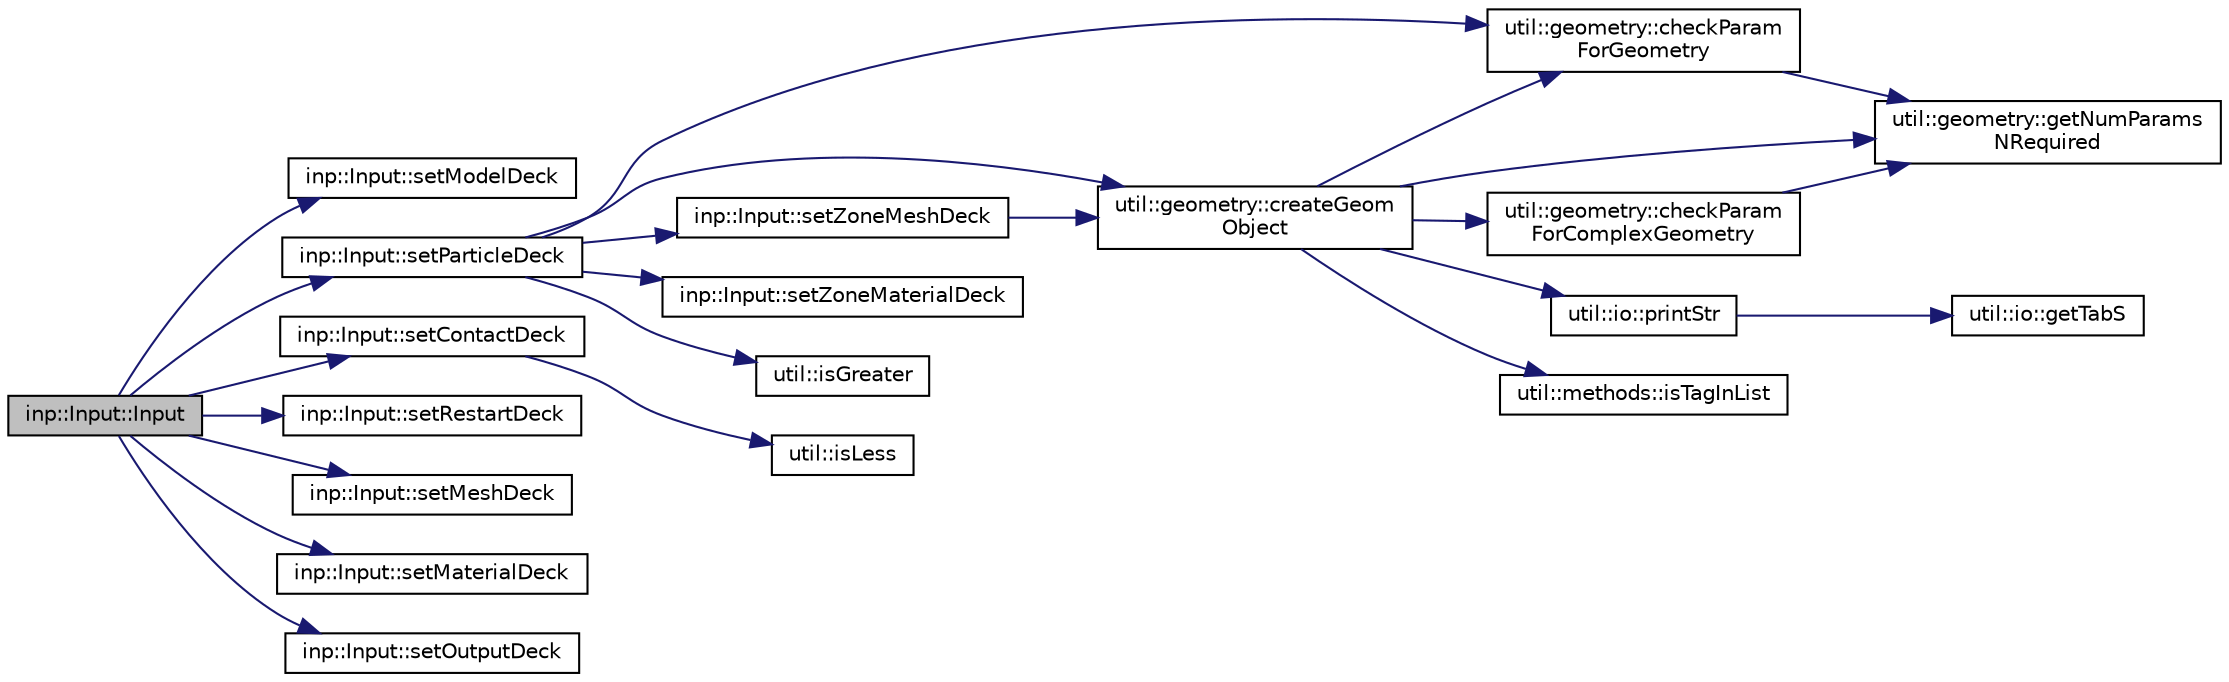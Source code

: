digraph "inp::Input::Input"
{
  edge [fontname="Helvetica",fontsize="10",labelfontname="Helvetica",labelfontsize="10"];
  node [fontname="Helvetica",fontsize="10",shape=record];
  rankdir="LR";
  Node0 [label="inp::Input::Input",height=0.2,width=0.4,color="black", fillcolor="grey75", style="filled", fontcolor="black"];
  Node0 -> Node1 [color="midnightblue",fontsize="10",style="solid",fontname="Helvetica"];
  Node1 [label="inp::Input::setModelDeck",height=0.2,width=0.4,color="black", fillcolor="white", style="filled",URL="$classinp_1_1Input.html#a3a417813c17cc7caf490f47252120668",tooltip="Read data into model deck and store its pointer. "];
  Node0 -> Node2 [color="midnightblue",fontsize="10",style="solid",fontname="Helvetica"];
  Node2 [label="inp::Input::setParticleDeck",height=0.2,width=0.4,color="black", fillcolor="white", style="filled",URL="$classinp_1_1Input.html#a5689d155dc964e648dc91dd9e5c8ade6",tooltip="Read data into particle deck and store its pointer. "];
  Node2 -> Node3 [color="midnightblue",fontsize="10",style="solid",fontname="Helvetica"];
  Node3 [label="util::geometry::createGeom\lObject",height=0.2,width=0.4,color="black", fillcolor="white", style="filled",URL="$namespaceutil_1_1geometry.html#a2fe7250de366a89b0ed8e09f5a063ad6",tooltip="Create geometrical object from the given data. "];
  Node3 -> Node4 [color="midnightblue",fontsize="10",style="solid",fontname="Helvetica"];
  Node4 [label="util::geometry::checkParam\lForGeometry",height=0.2,width=0.4,color="black", fillcolor="white", style="filled",URL="$namespaceutil_1_1geometry.html#a2f43f1f68c3073656dcb3af84de93192",tooltip="Check parameter data for validity. "];
  Node4 -> Node5 [color="midnightblue",fontsize="10",style="solid",fontname="Helvetica"];
  Node5 [label="util::geometry::getNumParams\lNRequired",height=0.2,width=0.4,color="black", fillcolor="white", style="filled",URL="$namespaceutil_1_1geometry.html#a423eb6ea7aec79183939c81e522057ca",tooltip="Get num params required for creation of object. "];
  Node3 -> Node6 [color="midnightblue",fontsize="10",style="solid",fontname="Helvetica"];
  Node6 [label="util::geometry::checkParam\lForComplexGeometry",height=0.2,width=0.4,color="black", fillcolor="white", style="filled",URL="$namespaceutil_1_1geometry.html#aa14cdef2f73ea184ca66f88de5d079dd",tooltip="Check parameter data for validity. "];
  Node6 -> Node5 [color="midnightblue",fontsize="10",style="solid",fontname="Helvetica"];
  Node3 -> Node7 [color="midnightblue",fontsize="10",style="solid",fontname="Helvetica"];
  Node7 [label="util::io::printStr",height=0.2,width=0.4,color="black", fillcolor="white", style="filled",URL="$namespaceutil_1_1io.html#a1c93ac0c8a7bf4145a5358e205fa2d33",tooltip="Returns formatted string for output. "];
  Node7 -> Node8 [color="midnightblue",fontsize="10",style="solid",fontname="Helvetica"];
  Node8 [label="util::io::getTabS",height=0.2,width=0.4,color="black", fillcolor="white", style="filled",URL="$namespaceutil_1_1io.html#a38afb09a152cca4061850f4123bd3aeb",tooltip="Returns tab spaces of given size. "];
  Node3 -> Node9 [color="midnightblue",fontsize="10",style="solid",fontname="Helvetica"];
  Node9 [label="util::methods::isTagInList",height=0.2,width=0.4,color="black", fillcolor="white", style="filled",URL="$namespaceutil_1_1methods.html#ab21bec324f7d53e91378acc142303fb3",tooltip="Returns true if tag is found in the list of tags. "];
  Node3 -> Node5 [color="midnightblue",fontsize="10",style="solid",fontname="Helvetica"];
  Node2 -> Node10 [color="midnightblue",fontsize="10",style="solid",fontname="Helvetica"];
  Node10 [label="inp::Input::setZoneMeshDeck",height=0.2,width=0.4,color="black", fillcolor="white", style="filled",URL="$classinp_1_1Input.html#aede1340ce62c2c1afecf9539c5bbb2c4",tooltip="Read data into mesh deck and store its pointer. "];
  Node10 -> Node3 [color="midnightblue",fontsize="10",style="solid",fontname="Helvetica"];
  Node2 -> Node11 [color="midnightblue",fontsize="10",style="solid",fontname="Helvetica"];
  Node11 [label="inp::Input::setZoneMaterialDeck",height=0.2,width=0.4,color="black", fillcolor="white", style="filled",URL="$classinp_1_1Input.html#a4a07bfdeef7344727ae870c183e3c34a",tooltip="Read data into material deck and store its pointer. "];
  Node2 -> Node12 [color="midnightblue",fontsize="10",style="solid",fontname="Helvetica"];
  Node12 [label="util::isGreater",height=0.2,width=0.4,color="black", fillcolor="white", style="filled",URL="$namespaceutil.html#a227b5f8acbd7a403a033663c8893d631",tooltip="Returns true if a > b. "];
  Node2 -> Node4 [color="midnightblue",fontsize="10",style="solid",fontname="Helvetica"];
  Node0 -> Node13 [color="midnightblue",fontsize="10",style="solid",fontname="Helvetica"];
  Node13 [label="inp::Input::setContactDeck",height=0.2,width=0.4,color="black", fillcolor="white", style="filled",URL="$classinp_1_1Input.html#aad0e5ab61c49b05c8c1cc665d1c459a8",tooltip="Read data into particle deck and store its pointer. "];
  Node13 -> Node14 [color="midnightblue",fontsize="10",style="solid",fontname="Helvetica"];
  Node14 [label="util::isLess",height=0.2,width=0.4,color="black", fillcolor="white", style="filled",URL="$namespaceutil.html#a868a26599b6b844d08d30063ac898319",tooltip="Returns true if a < b. "];
  Node0 -> Node15 [color="midnightblue",fontsize="10",style="solid",fontname="Helvetica"];
  Node15 [label="inp::Input::setRestartDeck",height=0.2,width=0.4,color="black", fillcolor="white", style="filled",URL="$classinp_1_1Input.html#a76d6d4b83ac657399204b0e839a4f3aa",tooltip="Read data into restart deck and store its pointer. "];
  Node0 -> Node16 [color="midnightblue",fontsize="10",style="solid",fontname="Helvetica"];
  Node16 [label="inp::Input::setMeshDeck",height=0.2,width=0.4,color="black", fillcolor="white", style="filled",URL="$classinp_1_1Input.html#afda699a62cdd55f349c294b99d30e619",tooltip="Read data into mesh deck and store its pointer. "];
  Node0 -> Node17 [color="midnightblue",fontsize="10",style="solid",fontname="Helvetica"];
  Node17 [label="inp::Input::setMaterialDeck",height=0.2,width=0.4,color="black", fillcolor="white", style="filled",URL="$classinp_1_1Input.html#a455bb5b1b752e07867ddb582ac398451",tooltip="Read data into material deck and store its pointer. "];
  Node0 -> Node18 [color="midnightblue",fontsize="10",style="solid",fontname="Helvetica"];
  Node18 [label="inp::Input::setOutputDeck",height=0.2,width=0.4,color="black", fillcolor="white", style="filled",URL="$classinp_1_1Input.html#a28eda38c0c63b27f3be7a5b49b5339b6",tooltip="Read data into output deck and store its pointer. "];
}
